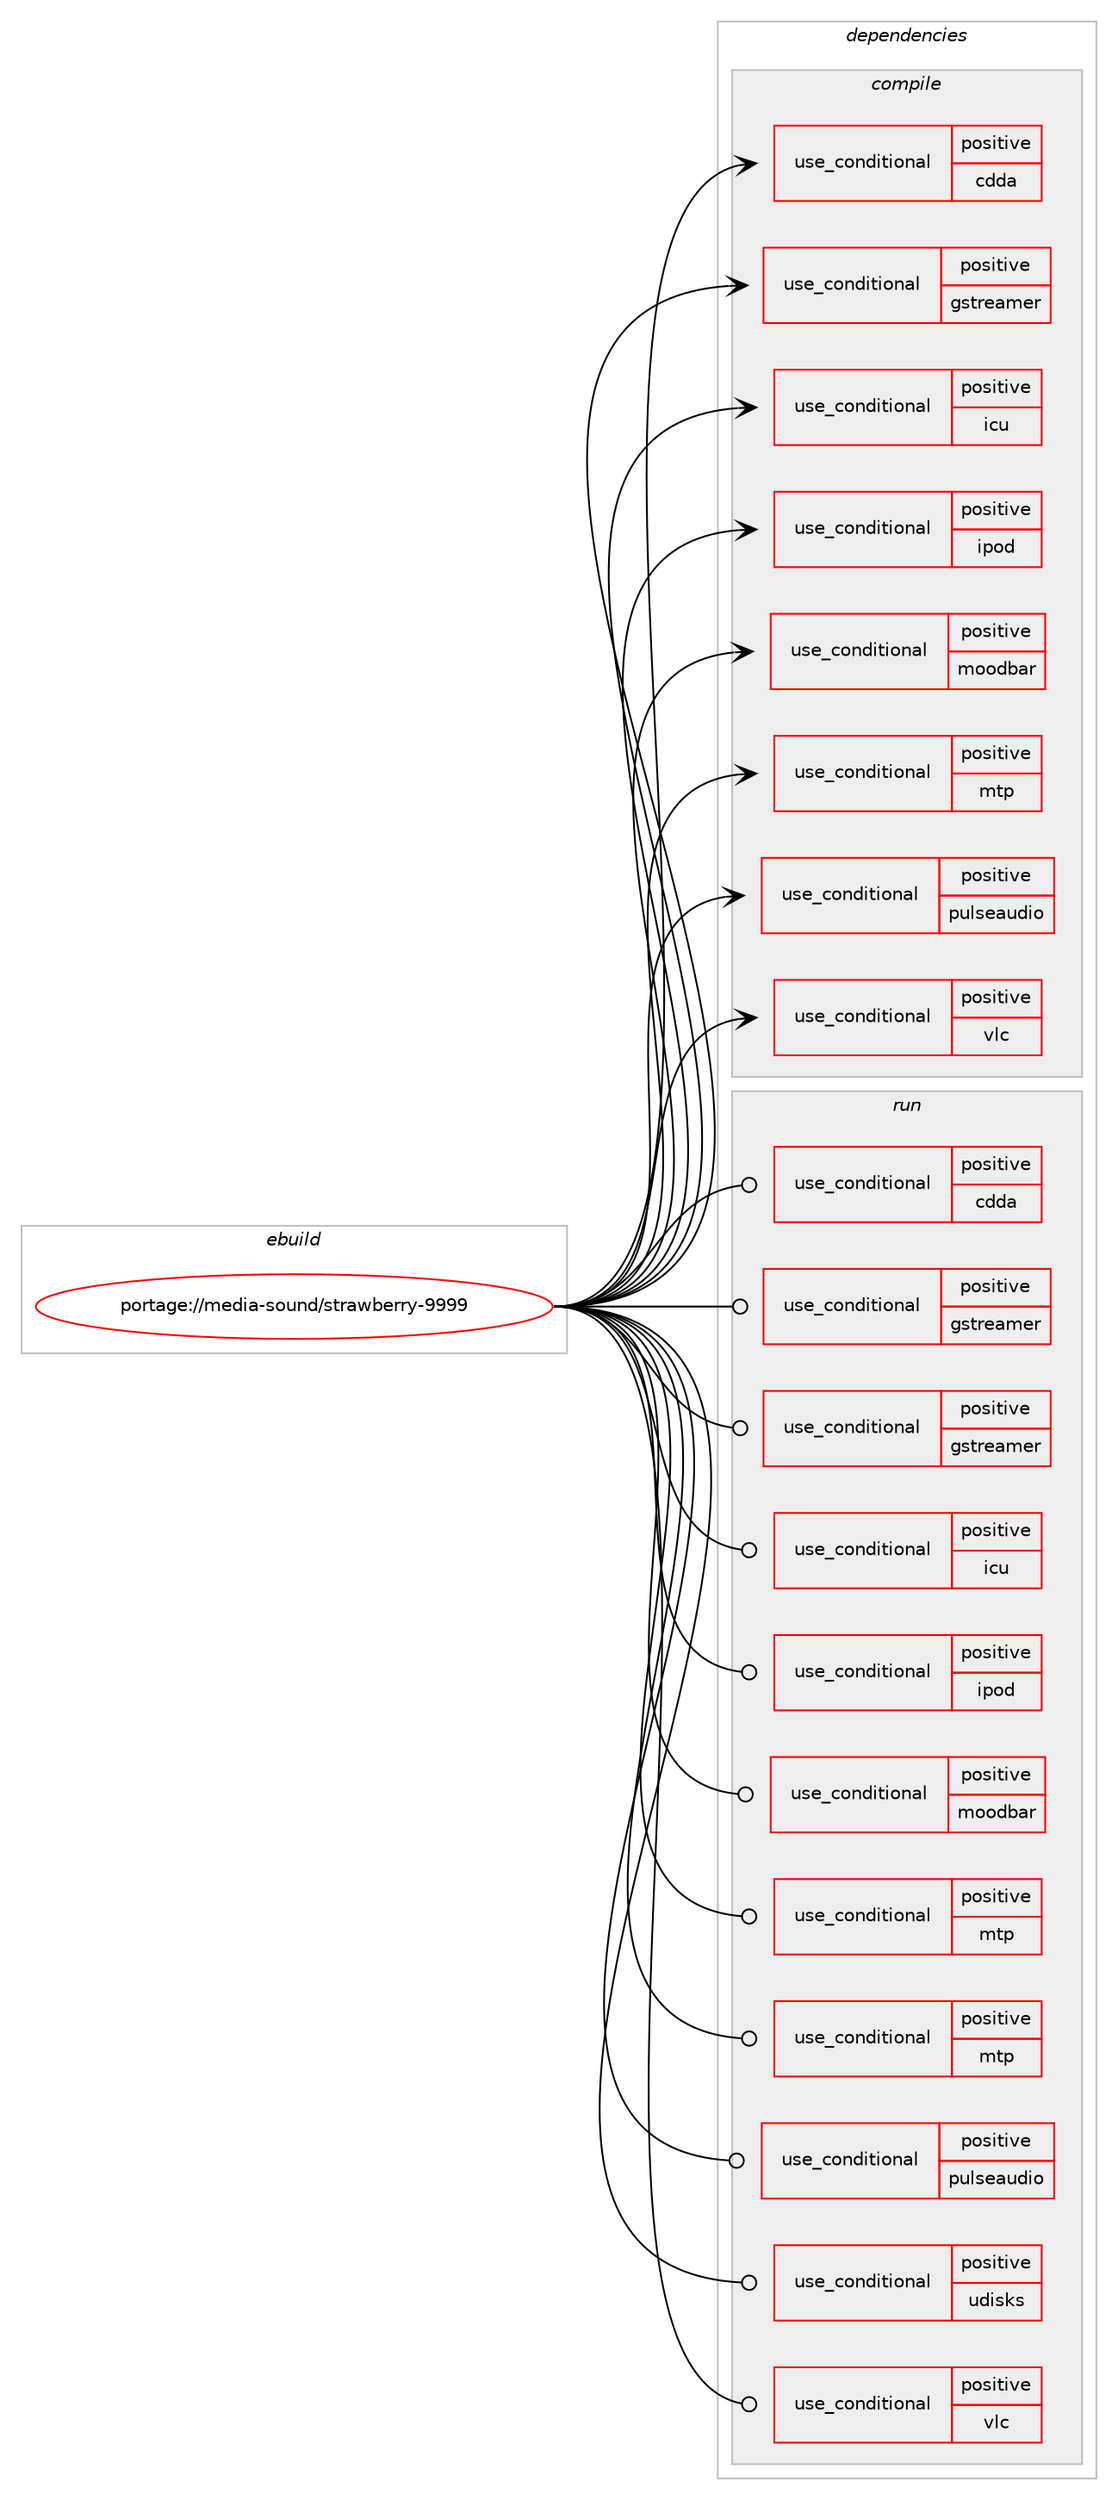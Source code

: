 digraph prolog {

# *************
# Graph options
# *************

newrank=true;
concentrate=true;
compound=true;
graph [rankdir=LR,fontname=Helvetica,fontsize=10,ranksep=1.5];#, ranksep=2.5, nodesep=0.2];
edge  [arrowhead=vee];
node  [fontname=Helvetica,fontsize=10];

# **********
# The ebuild
# **********

subgraph cluster_leftcol {
color=gray;
rank=same;
label=<<i>ebuild</i>>;
id [label="portage://media-sound/strawberry-9999", color=red, width=4, href="../media-sound/strawberry-9999.svg"];
}

# ****************
# The dependencies
# ****************

subgraph cluster_midcol {
color=gray;
label=<<i>dependencies</i>>;
subgraph cluster_compile {
fillcolor="#eeeeee";
style=filled;
label=<<i>compile</i>>;
subgraph cond79862 {
dependency165785 [label=<<TABLE BORDER="0" CELLBORDER="1" CELLSPACING="0" CELLPADDING="4"><TR><TD ROWSPAN="3" CELLPADDING="10">use_conditional</TD></TR><TR><TD>positive</TD></TR><TR><TD>cdda</TD></TR></TABLE>>, shape=none, color=red];
# *** BEGIN UNKNOWN DEPENDENCY TYPE (TODO) ***
# dependency165785 -> package_dependency(portage://media-sound/strawberry-9999,install,no,dev-libs,libcdio,none,[,,],any_same_slot,[])
# *** END UNKNOWN DEPENDENCY TYPE (TODO) ***

}
id:e -> dependency165785:w [weight=20,style="solid",arrowhead="vee"];
subgraph cond79863 {
dependency165786 [label=<<TABLE BORDER="0" CELLBORDER="1" CELLSPACING="0" CELLPADDING="4"><TR><TD ROWSPAN="3" CELLPADDING="10">use_conditional</TD></TR><TR><TD>positive</TD></TR><TR><TD>gstreamer</TD></TR></TABLE>>, shape=none, color=red];
# *** BEGIN UNKNOWN DEPENDENCY TYPE (TODO) ***
# dependency165786 -> package_dependency(portage://media-sound/strawberry-9999,install,no,media-libs,chromaprint,none,[,,],any_same_slot,[])
# *** END UNKNOWN DEPENDENCY TYPE (TODO) ***

# *** BEGIN UNKNOWN DEPENDENCY TYPE (TODO) ***
# dependency165786 -> package_dependency(portage://media-sound/strawberry-9999,install,no,media-libs,gstreamer,none,[,,],[slot(1.0)],[])
# *** END UNKNOWN DEPENDENCY TYPE (TODO) ***

# *** BEGIN UNKNOWN DEPENDENCY TYPE (TODO) ***
# dependency165786 -> package_dependency(portage://media-sound/strawberry-9999,install,no,media-libs,gst-plugins-base,none,[,,],[slot(1.0)],[])
# *** END UNKNOWN DEPENDENCY TYPE (TODO) ***

}
id:e -> dependency165786:w [weight=20,style="solid",arrowhead="vee"];
subgraph cond79864 {
dependency165787 [label=<<TABLE BORDER="0" CELLBORDER="1" CELLSPACING="0" CELLPADDING="4"><TR><TD ROWSPAN="3" CELLPADDING="10">use_conditional</TD></TR><TR><TD>positive</TD></TR><TR><TD>icu</TD></TR></TABLE>>, shape=none, color=red];
# *** BEGIN UNKNOWN DEPENDENCY TYPE (TODO) ***
# dependency165787 -> package_dependency(portage://media-sound/strawberry-9999,install,no,dev-libs,icu,none,[,,],any_same_slot,[])
# *** END UNKNOWN DEPENDENCY TYPE (TODO) ***

}
id:e -> dependency165787:w [weight=20,style="solid",arrowhead="vee"];
subgraph cond79865 {
dependency165788 [label=<<TABLE BORDER="0" CELLBORDER="1" CELLSPACING="0" CELLPADDING="4"><TR><TD ROWSPAN="3" CELLPADDING="10">use_conditional</TD></TR><TR><TD>positive</TD></TR><TR><TD>ipod</TD></TR></TABLE>>, shape=none, color=red];
# *** BEGIN UNKNOWN DEPENDENCY TYPE (TODO) ***
# dependency165788 -> package_dependency(portage://media-sound/strawberry-9999,install,no,media-libs,libgpod,none,[,,],[],[])
# *** END UNKNOWN DEPENDENCY TYPE (TODO) ***

}
id:e -> dependency165788:w [weight=20,style="solid",arrowhead="vee"];
subgraph cond79866 {
dependency165789 [label=<<TABLE BORDER="0" CELLBORDER="1" CELLSPACING="0" CELLPADDING="4"><TR><TD ROWSPAN="3" CELLPADDING="10">use_conditional</TD></TR><TR><TD>positive</TD></TR><TR><TD>moodbar</TD></TR></TABLE>>, shape=none, color=red];
# *** BEGIN UNKNOWN DEPENDENCY TYPE (TODO) ***
# dependency165789 -> package_dependency(portage://media-sound/strawberry-9999,install,no,sci-libs,fftw,none,[,,],[slot(3.0)],[])
# *** END UNKNOWN DEPENDENCY TYPE (TODO) ***

}
id:e -> dependency165789:w [weight=20,style="solid",arrowhead="vee"];
subgraph cond79867 {
dependency165790 [label=<<TABLE BORDER="0" CELLBORDER="1" CELLSPACING="0" CELLPADDING="4"><TR><TD ROWSPAN="3" CELLPADDING="10">use_conditional</TD></TR><TR><TD>positive</TD></TR><TR><TD>mtp</TD></TR></TABLE>>, shape=none, color=red];
# *** BEGIN UNKNOWN DEPENDENCY TYPE (TODO) ***
# dependency165790 -> package_dependency(portage://media-sound/strawberry-9999,install,no,media-libs,libmtp,none,[,,],[],[])
# *** END UNKNOWN DEPENDENCY TYPE (TODO) ***

}
id:e -> dependency165790:w [weight=20,style="solid",arrowhead="vee"];
subgraph cond79868 {
dependency165791 [label=<<TABLE BORDER="0" CELLBORDER="1" CELLSPACING="0" CELLPADDING="4"><TR><TD ROWSPAN="3" CELLPADDING="10">use_conditional</TD></TR><TR><TD>positive</TD></TR><TR><TD>pulseaudio</TD></TR></TABLE>>, shape=none, color=red];
# *** BEGIN UNKNOWN DEPENDENCY TYPE (TODO) ***
# dependency165791 -> package_dependency(portage://media-sound/strawberry-9999,install,no,media-libs,libpulse,none,[,,],[],[])
# *** END UNKNOWN DEPENDENCY TYPE (TODO) ***

}
id:e -> dependency165791:w [weight=20,style="solid",arrowhead="vee"];
subgraph cond79869 {
dependency165792 [label=<<TABLE BORDER="0" CELLBORDER="1" CELLSPACING="0" CELLPADDING="4"><TR><TD ROWSPAN="3" CELLPADDING="10">use_conditional</TD></TR><TR><TD>positive</TD></TR><TR><TD>vlc</TD></TR></TABLE>>, shape=none, color=red];
# *** BEGIN UNKNOWN DEPENDENCY TYPE (TODO) ***
# dependency165792 -> package_dependency(portage://media-sound/strawberry-9999,install,no,media-video,vlc,none,[,,],[],[])
# *** END UNKNOWN DEPENDENCY TYPE (TODO) ***

}
id:e -> dependency165792:w [weight=20,style="solid",arrowhead="vee"];
# *** BEGIN UNKNOWN DEPENDENCY TYPE (TODO) ***
# id -> package_dependency(portage://media-sound/strawberry-9999,install,no,dev-cpp,gtest,none,[,,],[],[])
# *** END UNKNOWN DEPENDENCY TYPE (TODO) ***

# *** BEGIN UNKNOWN DEPENDENCY TYPE (TODO) ***
# id -> package_dependency(portage://media-sound/strawberry-9999,install,no,dev-db,sqlite,none,[,,],any_same_slot,[])
# *** END UNKNOWN DEPENDENCY TYPE (TODO) ***

# *** BEGIN UNKNOWN DEPENDENCY TYPE (TODO) ***
# id -> package_dependency(portage://media-sound/strawberry-9999,install,no,dev-libs,boost,none,[,,],[],[])
# *** END UNKNOWN DEPENDENCY TYPE (TODO) ***

# *** BEGIN UNKNOWN DEPENDENCY TYPE (TODO) ***
# id -> package_dependency(portage://media-sound/strawberry-9999,install,no,dev-libs,glib,none,[,,],[slot(2)],[])
# *** END UNKNOWN DEPENDENCY TYPE (TODO) ***

# *** BEGIN UNKNOWN DEPENDENCY TYPE (TODO) ***
# id -> package_dependency(portage://media-sound/strawberry-9999,install,no,dev-libs,protobuf,none,[,,],any_same_slot,[])
# *** END UNKNOWN DEPENDENCY TYPE (TODO) ***

# *** BEGIN UNKNOWN DEPENDENCY TYPE (TODO) ***
# id -> package_dependency(portage://media-sound/strawberry-9999,install,no,dev-qt,qtconcurrent,none,[,,],[slot(5)],[])
# *** END UNKNOWN DEPENDENCY TYPE (TODO) ***

# *** BEGIN UNKNOWN DEPENDENCY TYPE (TODO) ***
# id -> package_dependency(portage://media-sound/strawberry-9999,install,no,dev-qt,qtcore,none,[,,],[slot(5)],[])
# *** END UNKNOWN DEPENDENCY TYPE (TODO) ***

# *** BEGIN UNKNOWN DEPENDENCY TYPE (TODO) ***
# id -> package_dependency(portage://media-sound/strawberry-9999,install,no,dev-qt,qtdbus,none,[,,],[slot(5)],[])
# *** END UNKNOWN DEPENDENCY TYPE (TODO) ***

# *** BEGIN UNKNOWN DEPENDENCY TYPE (TODO) ***
# id -> package_dependency(portage://media-sound/strawberry-9999,install,no,dev-qt,qtgui,none,[,,],[slot(5)],[])
# *** END UNKNOWN DEPENDENCY TYPE (TODO) ***

# *** BEGIN UNKNOWN DEPENDENCY TYPE (TODO) ***
# id -> package_dependency(portage://media-sound/strawberry-9999,install,no,dev-qt,qtnetwork,none,[,,],[slot(5)],[use(enable(ssl),none)])
# *** END UNKNOWN DEPENDENCY TYPE (TODO) ***

# *** BEGIN UNKNOWN DEPENDENCY TYPE (TODO) ***
# id -> package_dependency(portage://media-sound/strawberry-9999,install,no,dev-qt,qtsql,none,[,,],[slot(5)],[use(enable(sqlite),none)])
# *** END UNKNOWN DEPENDENCY TYPE (TODO) ***

# *** BEGIN UNKNOWN DEPENDENCY TYPE (TODO) ***
# id -> package_dependency(portage://media-sound/strawberry-9999,install,no,dev-qt,qttest,none,[,,],[slot(5)],[])
# *** END UNKNOWN DEPENDENCY TYPE (TODO) ***

# *** BEGIN UNKNOWN DEPENDENCY TYPE (TODO) ***
# id -> package_dependency(portage://media-sound/strawberry-9999,install,no,dev-qt,qtwidgets,none,[,,],[slot(5)],[])
# *** END UNKNOWN DEPENDENCY TYPE (TODO) ***

# *** BEGIN UNKNOWN DEPENDENCY TYPE (TODO) ***
# id -> package_dependency(portage://media-sound/strawberry-9999,install,no,dev-qt,qtx11extras,none,[,,],[slot(5)],[])
# *** END UNKNOWN DEPENDENCY TYPE (TODO) ***

# *** BEGIN UNKNOWN DEPENDENCY TYPE (TODO) ***
# id -> package_dependency(portage://media-sound/strawberry-9999,install,no,media-libs,alsa-lib,none,[,,],[],[])
# *** END UNKNOWN DEPENDENCY TYPE (TODO) ***

# *** BEGIN UNKNOWN DEPENDENCY TYPE (TODO) ***
# id -> package_dependency(portage://media-sound/strawberry-9999,install,no,media-libs,taglib,none,[,,],[],[])
# *** END UNKNOWN DEPENDENCY TYPE (TODO) ***

# *** BEGIN UNKNOWN DEPENDENCY TYPE (TODO) ***
# id -> package_dependency(portage://media-sound/strawberry-9999,install,no,x11-libs,libX11,none,[,,],[],[])
# *** END UNKNOWN DEPENDENCY TYPE (TODO) ***

}
subgraph cluster_compileandrun {
fillcolor="#eeeeee";
style=filled;
label=<<i>compile and run</i>>;
}
subgraph cluster_run {
fillcolor="#eeeeee";
style=filled;
label=<<i>run</i>>;
subgraph cond79870 {
dependency165793 [label=<<TABLE BORDER="0" CELLBORDER="1" CELLSPACING="0" CELLPADDING="4"><TR><TD ROWSPAN="3" CELLPADDING="10">use_conditional</TD></TR><TR><TD>positive</TD></TR><TR><TD>cdda</TD></TR></TABLE>>, shape=none, color=red];
# *** BEGIN UNKNOWN DEPENDENCY TYPE (TODO) ***
# dependency165793 -> package_dependency(portage://media-sound/strawberry-9999,run,no,dev-libs,libcdio,none,[,,],any_same_slot,[])
# *** END UNKNOWN DEPENDENCY TYPE (TODO) ***

}
id:e -> dependency165793:w [weight=20,style="solid",arrowhead="odot"];
subgraph cond79871 {
dependency165794 [label=<<TABLE BORDER="0" CELLBORDER="1" CELLSPACING="0" CELLPADDING="4"><TR><TD ROWSPAN="3" CELLPADDING="10">use_conditional</TD></TR><TR><TD>positive</TD></TR><TR><TD>gstreamer</TD></TR></TABLE>>, shape=none, color=red];
# *** BEGIN UNKNOWN DEPENDENCY TYPE (TODO) ***
# dependency165794 -> package_dependency(portage://media-sound/strawberry-9999,run,no,media-libs,chromaprint,none,[,,],any_same_slot,[])
# *** END UNKNOWN DEPENDENCY TYPE (TODO) ***

# *** BEGIN UNKNOWN DEPENDENCY TYPE (TODO) ***
# dependency165794 -> package_dependency(portage://media-sound/strawberry-9999,run,no,media-libs,gstreamer,none,[,,],[slot(1.0)],[])
# *** END UNKNOWN DEPENDENCY TYPE (TODO) ***

# *** BEGIN UNKNOWN DEPENDENCY TYPE (TODO) ***
# dependency165794 -> package_dependency(portage://media-sound/strawberry-9999,run,no,media-libs,gst-plugins-base,none,[,,],[slot(1.0)],[])
# *** END UNKNOWN DEPENDENCY TYPE (TODO) ***

}
id:e -> dependency165794:w [weight=20,style="solid",arrowhead="odot"];
subgraph cond79872 {
dependency165795 [label=<<TABLE BORDER="0" CELLBORDER="1" CELLSPACING="0" CELLPADDING="4"><TR><TD ROWSPAN="3" CELLPADDING="10">use_conditional</TD></TR><TR><TD>positive</TD></TR><TR><TD>gstreamer</TD></TR></TABLE>>, shape=none, color=red];
# *** BEGIN UNKNOWN DEPENDENCY TYPE (TODO) ***
# dependency165795 -> package_dependency(portage://media-sound/strawberry-9999,run,no,media-plugins,gst-plugins-meta,none,[,,],[slot(1.0)],[])
# *** END UNKNOWN DEPENDENCY TYPE (TODO) ***

# *** BEGIN UNKNOWN DEPENDENCY TYPE (TODO) ***
# dependency165795 -> package_dependency(portage://media-sound/strawberry-9999,run,no,media-plugins,gst-plugins-soup,none,[,,],[slot(1.0)],[])
# *** END UNKNOWN DEPENDENCY TYPE (TODO) ***

# *** BEGIN UNKNOWN DEPENDENCY TYPE (TODO) ***
# dependency165795 -> package_dependency(portage://media-sound/strawberry-9999,run,no,media-plugins,gst-plugins-taglib,none,[,,],[slot(1.0)],[])
# *** END UNKNOWN DEPENDENCY TYPE (TODO) ***

}
id:e -> dependency165795:w [weight=20,style="solid",arrowhead="odot"];
subgraph cond79873 {
dependency165796 [label=<<TABLE BORDER="0" CELLBORDER="1" CELLSPACING="0" CELLPADDING="4"><TR><TD ROWSPAN="3" CELLPADDING="10">use_conditional</TD></TR><TR><TD>positive</TD></TR><TR><TD>icu</TD></TR></TABLE>>, shape=none, color=red];
# *** BEGIN UNKNOWN DEPENDENCY TYPE (TODO) ***
# dependency165796 -> package_dependency(portage://media-sound/strawberry-9999,run,no,dev-libs,icu,none,[,,],any_same_slot,[])
# *** END UNKNOWN DEPENDENCY TYPE (TODO) ***

}
id:e -> dependency165796:w [weight=20,style="solid",arrowhead="odot"];
subgraph cond79874 {
dependency165797 [label=<<TABLE BORDER="0" CELLBORDER="1" CELLSPACING="0" CELLPADDING="4"><TR><TD ROWSPAN="3" CELLPADDING="10">use_conditional</TD></TR><TR><TD>positive</TD></TR><TR><TD>ipod</TD></TR></TABLE>>, shape=none, color=red];
# *** BEGIN UNKNOWN DEPENDENCY TYPE (TODO) ***
# dependency165797 -> package_dependency(portage://media-sound/strawberry-9999,run,no,media-libs,libgpod,none,[,,],[],[])
# *** END UNKNOWN DEPENDENCY TYPE (TODO) ***

}
id:e -> dependency165797:w [weight=20,style="solid",arrowhead="odot"];
subgraph cond79875 {
dependency165798 [label=<<TABLE BORDER="0" CELLBORDER="1" CELLSPACING="0" CELLPADDING="4"><TR><TD ROWSPAN="3" CELLPADDING="10">use_conditional</TD></TR><TR><TD>positive</TD></TR><TR><TD>moodbar</TD></TR></TABLE>>, shape=none, color=red];
# *** BEGIN UNKNOWN DEPENDENCY TYPE (TODO) ***
# dependency165798 -> package_dependency(portage://media-sound/strawberry-9999,run,no,sci-libs,fftw,none,[,,],[slot(3.0)],[])
# *** END UNKNOWN DEPENDENCY TYPE (TODO) ***

}
id:e -> dependency165798:w [weight=20,style="solid",arrowhead="odot"];
subgraph cond79876 {
dependency165799 [label=<<TABLE BORDER="0" CELLBORDER="1" CELLSPACING="0" CELLPADDING="4"><TR><TD ROWSPAN="3" CELLPADDING="10">use_conditional</TD></TR><TR><TD>positive</TD></TR><TR><TD>mtp</TD></TR></TABLE>>, shape=none, color=red];
# *** BEGIN UNKNOWN DEPENDENCY TYPE (TODO) ***
# dependency165799 -> package_dependency(portage://media-sound/strawberry-9999,run,no,gnome-base,gvfs,none,[,,],[],[use(enable(mtp),none)])
# *** END UNKNOWN DEPENDENCY TYPE (TODO) ***

}
id:e -> dependency165799:w [weight=20,style="solid",arrowhead="odot"];
subgraph cond79877 {
dependency165800 [label=<<TABLE BORDER="0" CELLBORDER="1" CELLSPACING="0" CELLPADDING="4"><TR><TD ROWSPAN="3" CELLPADDING="10">use_conditional</TD></TR><TR><TD>positive</TD></TR><TR><TD>mtp</TD></TR></TABLE>>, shape=none, color=red];
# *** BEGIN UNKNOWN DEPENDENCY TYPE (TODO) ***
# dependency165800 -> package_dependency(portage://media-sound/strawberry-9999,run,no,media-libs,libmtp,none,[,,],[],[])
# *** END UNKNOWN DEPENDENCY TYPE (TODO) ***

}
id:e -> dependency165800:w [weight=20,style="solid",arrowhead="odot"];
subgraph cond79878 {
dependency165801 [label=<<TABLE BORDER="0" CELLBORDER="1" CELLSPACING="0" CELLPADDING="4"><TR><TD ROWSPAN="3" CELLPADDING="10">use_conditional</TD></TR><TR><TD>positive</TD></TR><TR><TD>pulseaudio</TD></TR></TABLE>>, shape=none, color=red];
# *** BEGIN UNKNOWN DEPENDENCY TYPE (TODO) ***
# dependency165801 -> package_dependency(portage://media-sound/strawberry-9999,run,no,media-libs,libpulse,none,[,,],[],[])
# *** END UNKNOWN DEPENDENCY TYPE (TODO) ***

}
id:e -> dependency165801:w [weight=20,style="solid",arrowhead="odot"];
subgraph cond79879 {
dependency165802 [label=<<TABLE BORDER="0" CELLBORDER="1" CELLSPACING="0" CELLPADDING="4"><TR><TD ROWSPAN="3" CELLPADDING="10">use_conditional</TD></TR><TR><TD>positive</TD></TR><TR><TD>udisks</TD></TR></TABLE>>, shape=none, color=red];
# *** BEGIN UNKNOWN DEPENDENCY TYPE (TODO) ***
# dependency165802 -> package_dependency(portage://media-sound/strawberry-9999,run,no,sys-fs,udisks,none,[,,],[slot(2)],[])
# *** END UNKNOWN DEPENDENCY TYPE (TODO) ***

}
id:e -> dependency165802:w [weight=20,style="solid",arrowhead="odot"];
subgraph cond79880 {
dependency165803 [label=<<TABLE BORDER="0" CELLBORDER="1" CELLSPACING="0" CELLPADDING="4"><TR><TD ROWSPAN="3" CELLPADDING="10">use_conditional</TD></TR><TR><TD>positive</TD></TR><TR><TD>vlc</TD></TR></TABLE>>, shape=none, color=red];
# *** BEGIN UNKNOWN DEPENDENCY TYPE (TODO) ***
# dependency165803 -> package_dependency(portage://media-sound/strawberry-9999,run,no,media-video,vlc,none,[,,],[],[])
# *** END UNKNOWN DEPENDENCY TYPE (TODO) ***

}
id:e -> dependency165803:w [weight=20,style="solid",arrowhead="odot"];
# *** BEGIN UNKNOWN DEPENDENCY TYPE (TODO) ***
# id -> package_dependency(portage://media-sound/strawberry-9999,run,no,dev-db,sqlite,none,[,,],any_same_slot,[])
# *** END UNKNOWN DEPENDENCY TYPE (TODO) ***

# *** BEGIN UNKNOWN DEPENDENCY TYPE (TODO) ***
# id -> package_dependency(portage://media-sound/strawberry-9999,run,no,dev-libs,glib,none,[,,],[slot(2)],[])
# *** END UNKNOWN DEPENDENCY TYPE (TODO) ***

# *** BEGIN UNKNOWN DEPENDENCY TYPE (TODO) ***
# id -> package_dependency(portage://media-sound/strawberry-9999,run,no,dev-libs,protobuf,none,[,,],any_same_slot,[])
# *** END UNKNOWN DEPENDENCY TYPE (TODO) ***

# *** BEGIN UNKNOWN DEPENDENCY TYPE (TODO) ***
# id -> package_dependency(portage://media-sound/strawberry-9999,run,no,dev-qt,qtconcurrent,none,[,,],[slot(5)],[])
# *** END UNKNOWN DEPENDENCY TYPE (TODO) ***

# *** BEGIN UNKNOWN DEPENDENCY TYPE (TODO) ***
# id -> package_dependency(portage://media-sound/strawberry-9999,run,no,dev-qt,qtcore,none,[,,],[slot(5)],[])
# *** END UNKNOWN DEPENDENCY TYPE (TODO) ***

# *** BEGIN UNKNOWN DEPENDENCY TYPE (TODO) ***
# id -> package_dependency(portage://media-sound/strawberry-9999,run,no,dev-qt,qtdbus,none,[,,],[slot(5)],[])
# *** END UNKNOWN DEPENDENCY TYPE (TODO) ***

# *** BEGIN UNKNOWN DEPENDENCY TYPE (TODO) ***
# id -> package_dependency(portage://media-sound/strawberry-9999,run,no,dev-qt,qtgui,none,[,,],[slot(5)],[])
# *** END UNKNOWN DEPENDENCY TYPE (TODO) ***

# *** BEGIN UNKNOWN DEPENDENCY TYPE (TODO) ***
# id -> package_dependency(portage://media-sound/strawberry-9999,run,no,dev-qt,qtnetwork,none,[,,],[slot(5)],[use(enable(ssl),none)])
# *** END UNKNOWN DEPENDENCY TYPE (TODO) ***

# *** BEGIN UNKNOWN DEPENDENCY TYPE (TODO) ***
# id -> package_dependency(portage://media-sound/strawberry-9999,run,no,dev-qt,qtsql,none,[,,],[slot(5)],[use(enable(sqlite),none)])
# *** END UNKNOWN DEPENDENCY TYPE (TODO) ***

# *** BEGIN UNKNOWN DEPENDENCY TYPE (TODO) ***
# id -> package_dependency(portage://media-sound/strawberry-9999,run,no,dev-qt,qtwidgets,none,[,,],[slot(5)],[])
# *** END UNKNOWN DEPENDENCY TYPE (TODO) ***

# *** BEGIN UNKNOWN DEPENDENCY TYPE (TODO) ***
# id -> package_dependency(portage://media-sound/strawberry-9999,run,no,dev-qt,qtx11extras,none,[,,],[slot(5)],[])
# *** END UNKNOWN DEPENDENCY TYPE (TODO) ***

# *** BEGIN UNKNOWN DEPENDENCY TYPE (TODO) ***
# id -> package_dependency(portage://media-sound/strawberry-9999,run,no,media-libs,alsa-lib,none,[,,],[],[])
# *** END UNKNOWN DEPENDENCY TYPE (TODO) ***

# *** BEGIN UNKNOWN DEPENDENCY TYPE (TODO) ***
# id -> package_dependency(portage://media-sound/strawberry-9999,run,no,media-libs,taglib,none,[,,],[],[])
# *** END UNKNOWN DEPENDENCY TYPE (TODO) ***

# *** BEGIN UNKNOWN DEPENDENCY TYPE (TODO) ***
# id -> package_dependency(portage://media-sound/strawberry-9999,run,no,x11-libs,libX11,none,[,,],[],[])
# *** END UNKNOWN DEPENDENCY TYPE (TODO) ***

}
}

# **************
# The candidates
# **************

subgraph cluster_choices {
rank=same;
color=gray;
label=<<i>candidates</i>>;

}

}
